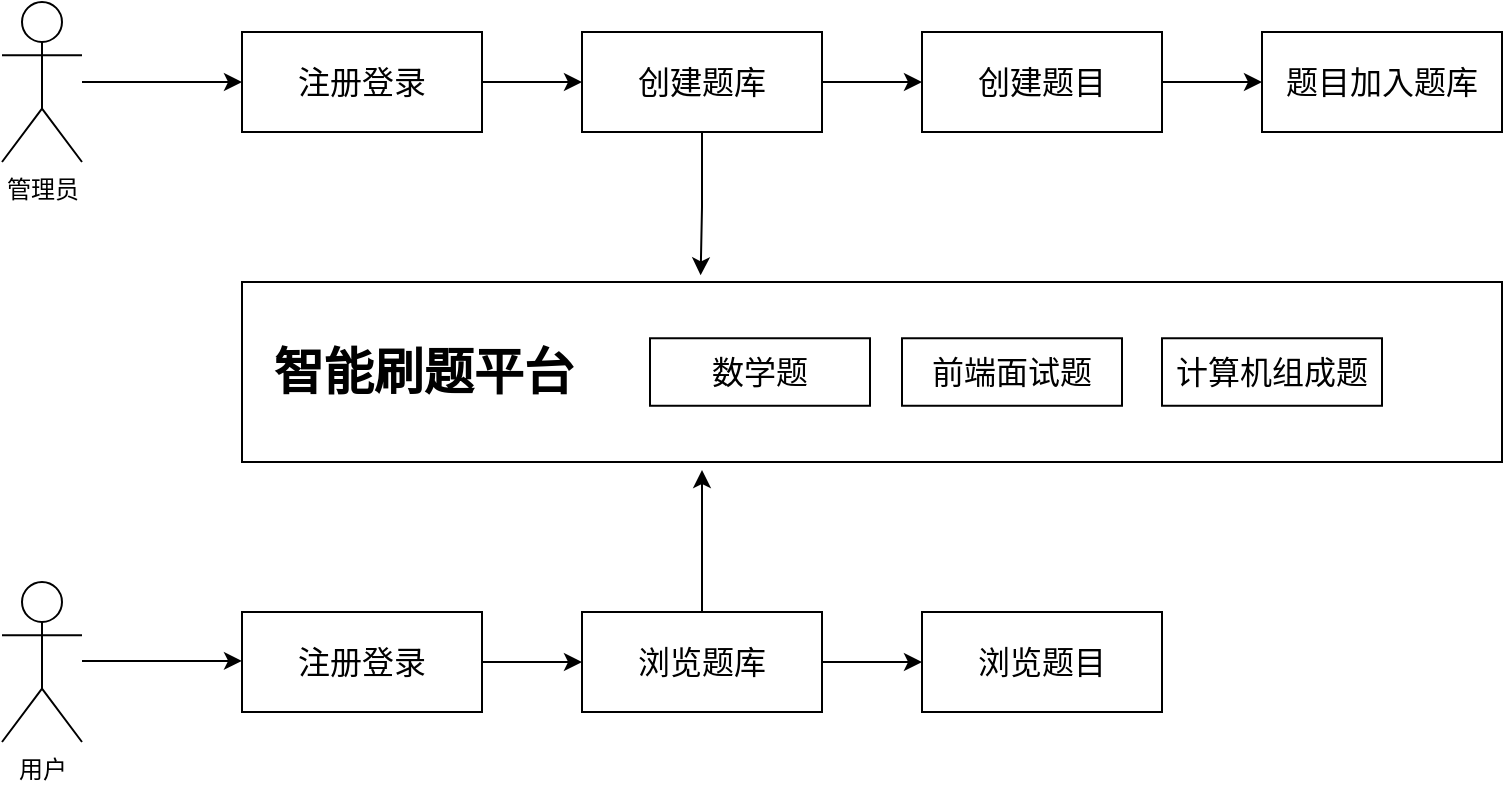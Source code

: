 <mxfile version="26.1.0">
  <diagram name="第 1 页" id="JdGUlSv6tCOpktAh_gaG">
    <mxGraphModel dx="1118" dy="628" grid="0" gridSize="10" guides="1" tooltips="1" connect="1" arrows="1" fold="1" page="0" pageScale="1" pageWidth="827" pageHeight="1169" math="0" shadow="0">
      <root>
        <mxCell id="0" />
        <mxCell id="1" parent="0" />
        <mxCell id="j1Vu6fqCg90qNBa8iZbi-1" value="管理员" style="shape=umlActor;verticalLabelPosition=bottom;verticalAlign=top;html=1;outlineConnect=0;" vertex="1" parent="1">
          <mxGeometry x="90" y="230" width="40" height="80" as="geometry" />
        </mxCell>
        <mxCell id="j1Vu6fqCg90qNBa8iZbi-9" style="edgeStyle=orthogonalEdgeStyle;rounded=0;orthogonalLoop=1;jettySize=auto;html=1;exitX=1;exitY=0.5;exitDx=0;exitDy=0;entryX=0;entryY=0.5;entryDx=0;entryDy=0;" edge="1" parent="1" source="j1Vu6fqCg90qNBa8iZbi-2" target="j1Vu6fqCg90qNBa8iZbi-5">
          <mxGeometry relative="1" as="geometry" />
        </mxCell>
        <mxCell id="j1Vu6fqCg90qNBa8iZbi-2" value="&lt;font style=&quot;font-size: 16px;&quot;&gt;注册登录&lt;/font&gt;" style="rounded=0;whiteSpace=wrap;html=1;" vertex="1" parent="1">
          <mxGeometry x="210" y="245" width="120" height="50" as="geometry" />
        </mxCell>
        <mxCell id="j1Vu6fqCg90qNBa8iZbi-4" value="" style="endArrow=classic;html=1;rounded=0;entryX=0;entryY=0.5;entryDx=0;entryDy=0;" edge="1" parent="1" source="j1Vu6fqCg90qNBa8iZbi-1" target="j1Vu6fqCg90qNBa8iZbi-2">
          <mxGeometry width="50" height="50" relative="1" as="geometry">
            <mxPoint x="390" y="320" as="sourcePoint" />
            <mxPoint x="440" y="270" as="targetPoint" />
          </mxGeometry>
        </mxCell>
        <mxCell id="j1Vu6fqCg90qNBa8iZbi-10" style="edgeStyle=orthogonalEdgeStyle;rounded=0;orthogonalLoop=1;jettySize=auto;html=1;exitX=1;exitY=0.5;exitDx=0;exitDy=0;entryX=0;entryY=0.5;entryDx=0;entryDy=0;" edge="1" parent="1" source="j1Vu6fqCg90qNBa8iZbi-5" target="j1Vu6fqCg90qNBa8iZbi-6">
          <mxGeometry relative="1" as="geometry" />
        </mxCell>
        <mxCell id="j1Vu6fqCg90qNBa8iZbi-5" value="&lt;font style=&quot;font-size: 16px;&quot;&gt;创建题库&lt;/font&gt;" style="rounded=0;whiteSpace=wrap;html=1;" vertex="1" parent="1">
          <mxGeometry x="380" y="245" width="120" height="50" as="geometry" />
        </mxCell>
        <mxCell id="j1Vu6fqCg90qNBa8iZbi-11" style="edgeStyle=orthogonalEdgeStyle;rounded=0;orthogonalLoop=1;jettySize=auto;html=1;exitX=1;exitY=0.5;exitDx=0;exitDy=0;entryX=0;entryY=0.5;entryDx=0;entryDy=0;" edge="1" parent="1" source="j1Vu6fqCg90qNBa8iZbi-6" target="j1Vu6fqCg90qNBa8iZbi-7">
          <mxGeometry relative="1" as="geometry" />
        </mxCell>
        <mxCell id="j1Vu6fqCg90qNBa8iZbi-6" value="&lt;font style=&quot;font-size: 16px;&quot;&gt;创建题目&lt;/font&gt;" style="rounded=0;whiteSpace=wrap;html=1;" vertex="1" parent="1">
          <mxGeometry x="550" y="245" width="120" height="50" as="geometry" />
        </mxCell>
        <mxCell id="j1Vu6fqCg90qNBa8iZbi-7" value="&lt;font style=&quot;font-size: 16px;&quot;&gt;题目加入题库&lt;/font&gt;" style="rounded=0;whiteSpace=wrap;html=1;" vertex="1" parent="1">
          <mxGeometry x="720" y="245" width="120" height="50" as="geometry" />
        </mxCell>
        <mxCell id="j1Vu6fqCg90qNBa8iZbi-12" value="&lt;h1&gt;&lt;font style=&quot;font-size: 25px;&quot;&gt;&amp;nbsp; 智能刷题平台&lt;/font&gt;&lt;/h1&gt;" style="rounded=0;whiteSpace=wrap;html=1;align=left;" vertex="1" parent="1">
          <mxGeometry x="210" y="370" width="630" height="90" as="geometry" />
        </mxCell>
        <mxCell id="j1Vu6fqCg90qNBa8iZbi-15" value="&lt;font style=&quot;font-size: 16px;&quot;&gt;数学题&lt;/font&gt;" style="rounded=0;whiteSpace=wrap;html=1;" vertex="1" parent="1">
          <mxGeometry x="414" y="398.13" width="110" height="33.75" as="geometry" />
        </mxCell>
        <mxCell id="j1Vu6fqCg90qNBa8iZbi-17" value="&lt;span style=&quot;font-size: 16px;&quot;&gt;前端面试题&lt;/span&gt;" style="rounded=0;whiteSpace=wrap;html=1;" vertex="1" parent="1">
          <mxGeometry x="540" y="398.13" width="110" height="33.75" as="geometry" />
        </mxCell>
        <mxCell id="j1Vu6fqCg90qNBa8iZbi-18" value="&lt;span style=&quot;font-size: 16px;&quot;&gt;计算机组成题&lt;/span&gt;" style="rounded=0;whiteSpace=wrap;html=1;" vertex="1" parent="1">
          <mxGeometry x="670" y="398.13" width="110" height="33.75" as="geometry" />
        </mxCell>
        <mxCell id="j1Vu6fqCg90qNBa8iZbi-19" value="用户" style="shape=umlActor;verticalLabelPosition=bottom;verticalAlign=top;html=1;outlineConnect=0;" vertex="1" parent="1">
          <mxGeometry x="90" y="520" width="40" height="80" as="geometry" />
        </mxCell>
        <mxCell id="j1Vu6fqCg90qNBa8iZbi-26" style="edgeStyle=orthogonalEdgeStyle;rounded=0;orthogonalLoop=1;jettySize=auto;html=1;exitX=1;exitY=0.5;exitDx=0;exitDy=0;entryX=0;entryY=0.5;entryDx=0;entryDy=0;" edge="1" parent="1" source="j1Vu6fqCg90qNBa8iZbi-20" target="j1Vu6fqCg90qNBa8iZbi-24">
          <mxGeometry relative="1" as="geometry" />
        </mxCell>
        <mxCell id="j1Vu6fqCg90qNBa8iZbi-20" value="&lt;font style=&quot;font-size: 16px;&quot;&gt;注册登录&lt;/font&gt;" style="rounded=0;whiteSpace=wrap;html=1;" vertex="1" parent="1">
          <mxGeometry x="210" y="535" width="120" height="50" as="geometry" />
        </mxCell>
        <mxCell id="j1Vu6fqCg90qNBa8iZbi-21" value="" style="endArrow=classic;html=1;rounded=0;entryX=0;entryY=0.5;entryDx=0;entryDy=0;" edge="1" parent="1">
          <mxGeometry width="50" height="50" relative="1" as="geometry">
            <mxPoint x="130" y="559.44" as="sourcePoint" />
            <mxPoint x="210" y="559.44" as="targetPoint" />
          </mxGeometry>
        </mxCell>
        <mxCell id="j1Vu6fqCg90qNBa8iZbi-27" style="edgeStyle=orthogonalEdgeStyle;rounded=0;orthogonalLoop=1;jettySize=auto;html=1;exitX=1;exitY=0.5;exitDx=0;exitDy=0;entryX=0;entryY=0.5;entryDx=0;entryDy=0;" edge="1" parent="1" source="j1Vu6fqCg90qNBa8iZbi-24" target="j1Vu6fqCg90qNBa8iZbi-25">
          <mxGeometry relative="1" as="geometry" />
        </mxCell>
        <mxCell id="j1Vu6fqCg90qNBa8iZbi-24" value="&lt;font style=&quot;font-size: 16px;&quot;&gt;浏览题库&lt;/font&gt;" style="rounded=0;whiteSpace=wrap;html=1;" vertex="1" parent="1">
          <mxGeometry x="380" y="535" width="120" height="50" as="geometry" />
        </mxCell>
        <mxCell id="j1Vu6fqCg90qNBa8iZbi-25" value="&lt;font style=&quot;font-size: 16px;&quot;&gt;浏览题目&lt;/font&gt;" style="rounded=0;whiteSpace=wrap;html=1;" vertex="1" parent="1">
          <mxGeometry x="550" y="535" width="120" height="50" as="geometry" />
        </mxCell>
        <mxCell id="j1Vu6fqCg90qNBa8iZbi-28" style="edgeStyle=orthogonalEdgeStyle;rounded=0;orthogonalLoop=1;jettySize=auto;html=1;exitX=0.5;exitY=1;exitDx=0;exitDy=0;entryX=0.364;entryY=-0.037;entryDx=0;entryDy=0;entryPerimeter=0;" edge="1" parent="1" source="j1Vu6fqCg90qNBa8iZbi-5" target="j1Vu6fqCg90qNBa8iZbi-12">
          <mxGeometry relative="1" as="geometry" />
        </mxCell>
        <mxCell id="j1Vu6fqCg90qNBa8iZbi-29" style="edgeStyle=orthogonalEdgeStyle;rounded=0;orthogonalLoop=1;jettySize=auto;html=1;exitX=0.5;exitY=0;exitDx=0;exitDy=0;" edge="1" parent="1" source="j1Vu6fqCg90qNBa8iZbi-24">
          <mxGeometry relative="1" as="geometry">
            <mxPoint x="440" y="464" as="targetPoint" />
          </mxGeometry>
        </mxCell>
      </root>
    </mxGraphModel>
  </diagram>
</mxfile>
